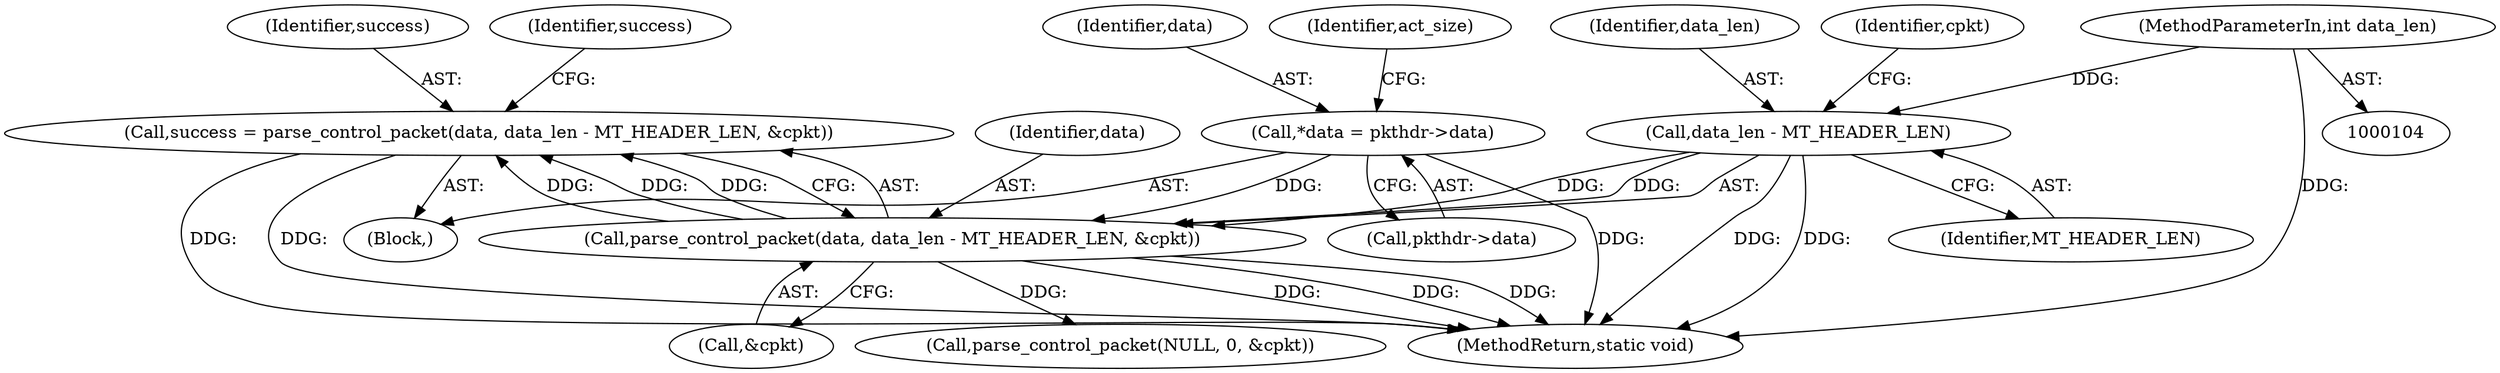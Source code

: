 digraph "0_MAC-Telnet_b69d11727d4f0f8cf719c79e3fb700f55ca03e9a_1@integer" {
"1000138" [label="(Call,success = parse_control_packet(data, data_len - MT_HEADER_LEN, &cpkt))"];
"1000140" [label="(Call,parse_control_packet(data, data_len - MT_HEADER_LEN, &cpkt))"];
"1000112" [label="(Call,*data = pkthdr->data)"];
"1000142" [label="(Call,data_len - MT_HEADER_LEN)"];
"1000107" [label="(MethodParameterIn,int data_len)"];
"1000145" [label="(Call,&cpkt)"];
"1000142" [label="(Call,data_len - MT_HEADER_LEN)"];
"1000113" [label="(Identifier,data)"];
"1000107" [label="(MethodParameterIn,int data_len)"];
"1000108" [label="(Block,)"];
"1000140" [label="(Call,parse_control_packet(data, data_len - MT_HEADER_LEN, &cpkt))"];
"1000119" [label="(Identifier,act_size)"];
"1000112" [label="(Call,*data = pkthdr->data)"];
"1000138" [label="(Call,success = parse_control_packet(data, data_len - MT_HEADER_LEN, &cpkt))"];
"1000114" [label="(Call,pkthdr->data)"];
"1000144" [label="(Identifier,MT_HEADER_LEN)"];
"1000143" [label="(Identifier,data_len)"];
"1000139" [label="(Identifier,success)"];
"1000148" [label="(Identifier,success)"];
"1000484" [label="(MethodReturn,static void)"];
"1000141" [label="(Identifier,data)"];
"1000146" [label="(Identifier,cpkt)"];
"1000450" [label="(Call,parse_control_packet(NULL, 0, &cpkt))"];
"1000138" -> "1000108"  [label="AST: "];
"1000138" -> "1000140"  [label="CFG: "];
"1000139" -> "1000138"  [label="AST: "];
"1000140" -> "1000138"  [label="AST: "];
"1000148" -> "1000138"  [label="CFG: "];
"1000138" -> "1000484"  [label="DDG: "];
"1000138" -> "1000484"  [label="DDG: "];
"1000140" -> "1000138"  [label="DDG: "];
"1000140" -> "1000138"  [label="DDG: "];
"1000140" -> "1000138"  [label="DDG: "];
"1000140" -> "1000145"  [label="CFG: "];
"1000141" -> "1000140"  [label="AST: "];
"1000142" -> "1000140"  [label="AST: "];
"1000145" -> "1000140"  [label="AST: "];
"1000140" -> "1000484"  [label="DDG: "];
"1000140" -> "1000484"  [label="DDG: "];
"1000140" -> "1000484"  [label="DDG: "];
"1000112" -> "1000140"  [label="DDG: "];
"1000142" -> "1000140"  [label="DDG: "];
"1000142" -> "1000140"  [label="DDG: "];
"1000140" -> "1000450"  [label="DDG: "];
"1000112" -> "1000108"  [label="AST: "];
"1000112" -> "1000114"  [label="CFG: "];
"1000113" -> "1000112"  [label="AST: "];
"1000114" -> "1000112"  [label="AST: "];
"1000119" -> "1000112"  [label="CFG: "];
"1000112" -> "1000484"  [label="DDG: "];
"1000142" -> "1000144"  [label="CFG: "];
"1000143" -> "1000142"  [label="AST: "];
"1000144" -> "1000142"  [label="AST: "];
"1000146" -> "1000142"  [label="CFG: "];
"1000142" -> "1000484"  [label="DDG: "];
"1000142" -> "1000484"  [label="DDG: "];
"1000107" -> "1000142"  [label="DDG: "];
"1000107" -> "1000104"  [label="AST: "];
"1000107" -> "1000484"  [label="DDG: "];
}
